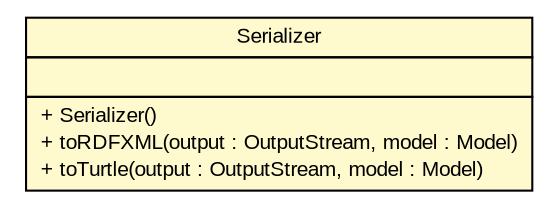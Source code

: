 #!/usr/local/bin/dot
#
# Class diagram 
# Generated by UmlGraph version 4.6 (http://www.spinellis.gr/sw/umlgraph)
#

digraph G {
	edge [fontname="arial",fontsize=10,labelfontname="arial",labelfontsize=10];
	node [fontname="arial",fontsize=10,shape=plaintext];
	// net.toxbank.client.io.rdf.Serializer
	c246 [label=<<table border="0" cellborder="1" cellspacing="0" cellpadding="2" port="p" bgcolor="lemonChiffon" href="./Serializer.html">
		<tr><td><table border="0" cellspacing="0" cellpadding="1">
			<tr><td> Serializer </td></tr>
		</table></td></tr>
		<tr><td><table border="0" cellspacing="0" cellpadding="1">
			<tr><td align="left">  </td></tr>
		</table></td></tr>
		<tr><td><table border="0" cellspacing="0" cellpadding="1">
			<tr><td align="left"> + Serializer() </td></tr>
			<tr><td align="left"> + toRDFXML(output : OutputStream, model : Model) </td></tr>
			<tr><td align="left"> + toTurtle(output : OutputStream, model : Model) </td></tr>
		</table></td></tr>
		</table>>, fontname="arial", fontcolor="black", fontsize=10.0];
}

